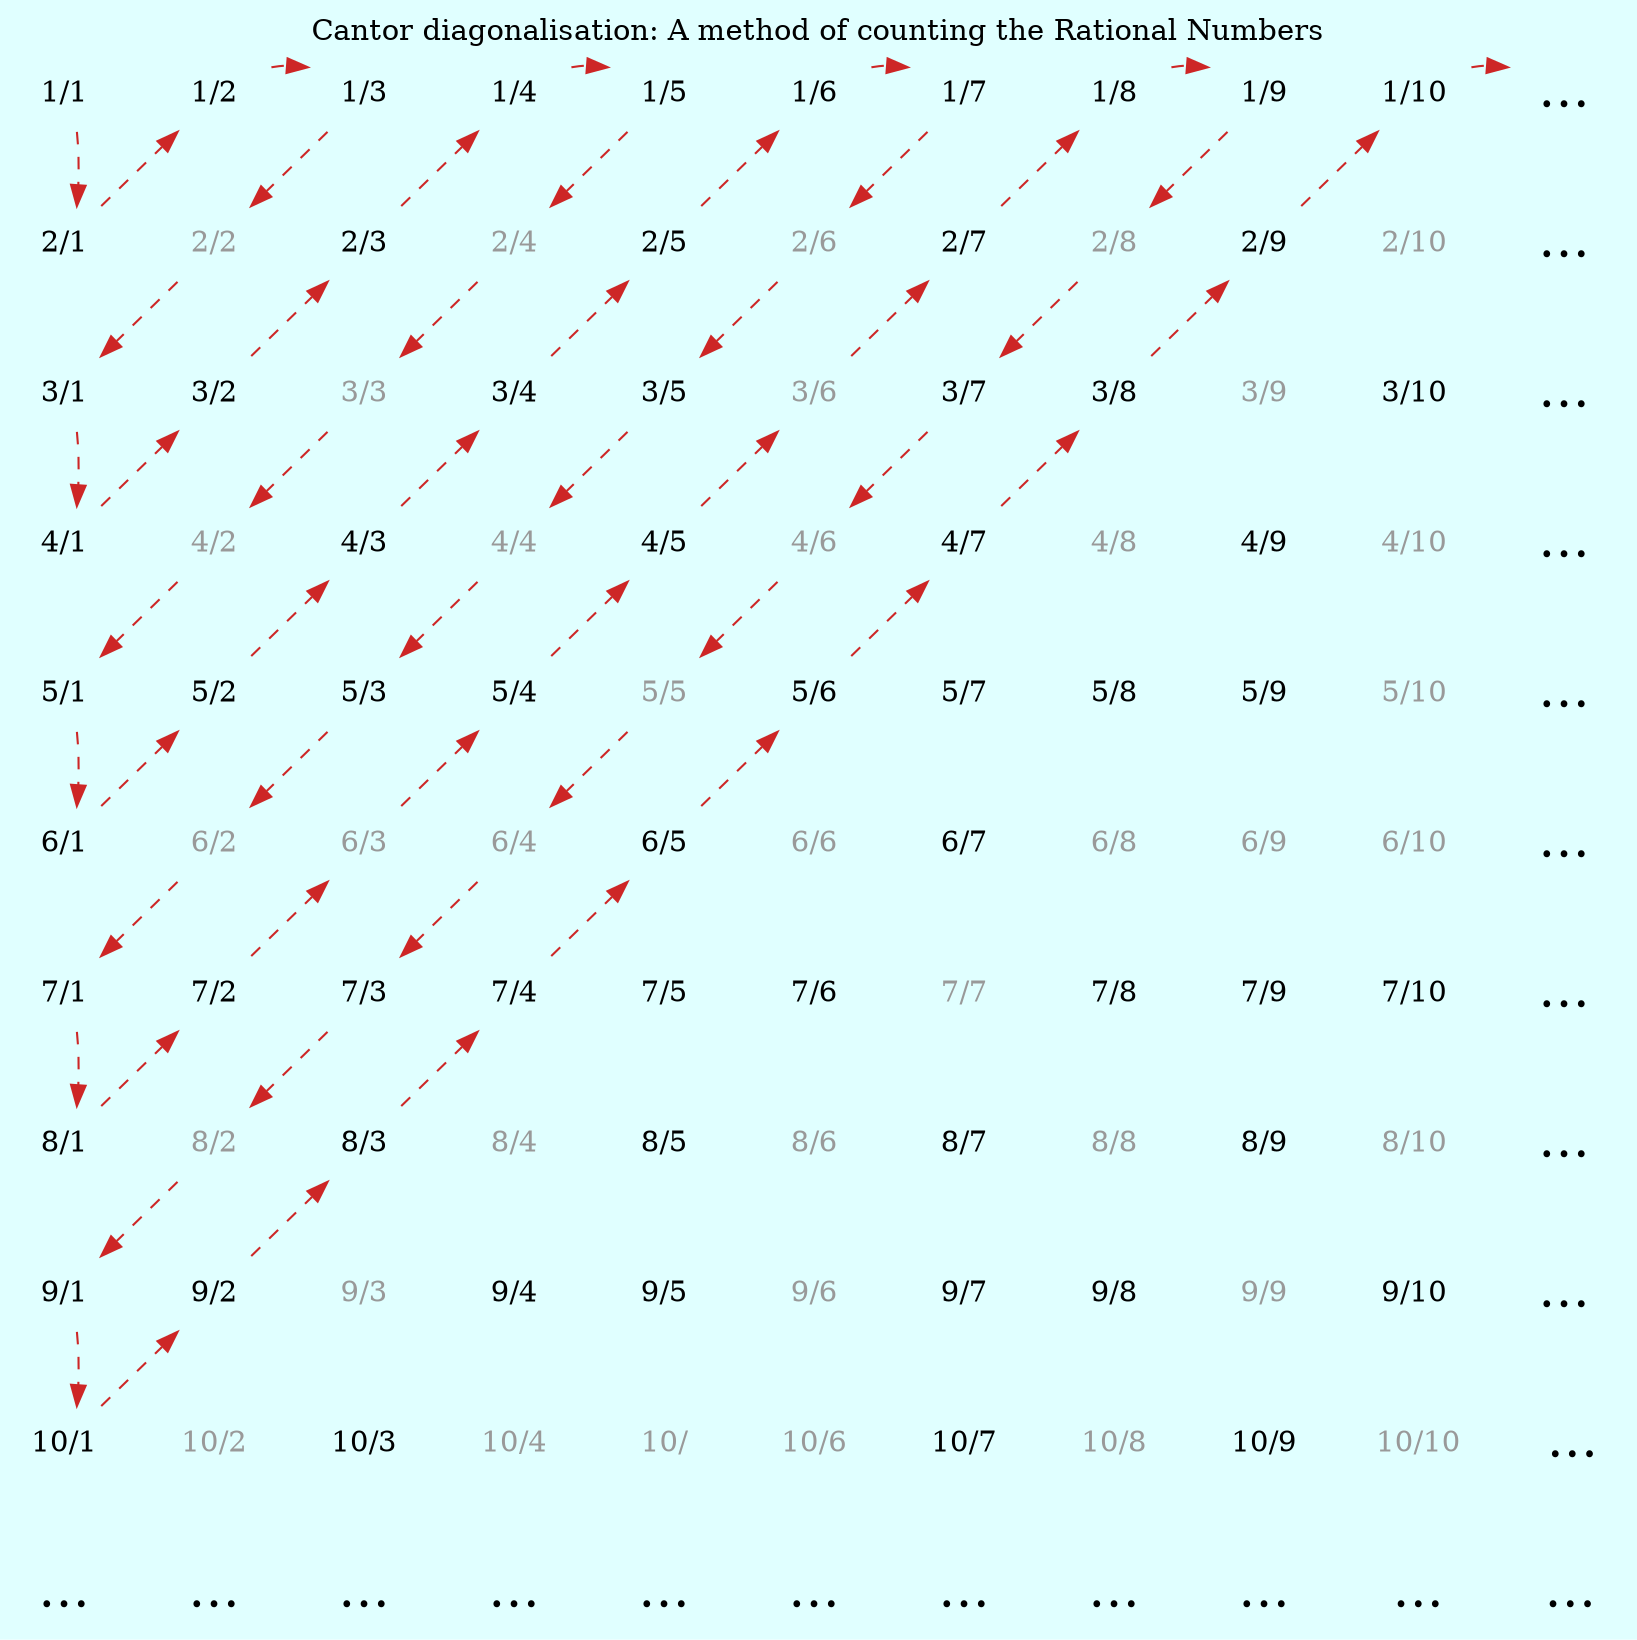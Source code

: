 digraph
{
    layout=dot
    label="Cantor diagonalisation: A method of counting the Rational Numbers"
    labelloc = "t"
    node [shape=plaintext]
    bgcolor=lightcyan
    edge [style=invis]

    // nodes for the "..." placeholder
    placeholder_1_11 [label = "...", fontsize=25]
    placeholder_2_11 [label = "...", fontsize=25]
    placeholder_3_11 [label = "...", fontsize=25]
    placeholder_4_11 [label = "...", fontsize=25]
    placeholder_5_11 [label = "...", fontsize=25]
    placeholder_6_11 [label = "...", fontsize=25]
    placeholder_7_11 [label = "...", fontsize=25]
    placeholder_8_11 [label = "...", fontsize=25]
    placeholder_9_11 [label = "...", fontsize=25]
    placeholder_10_11 [label = "...", fontsize=25]
    placeholder_11_11 [label = "...", fontsize=25]
    placeholder_11_1 [label = "...", fontsize=25]
    placeholder_11_2 [label = "...", fontsize=25]
    placeholder_11_3 [label = "...", fontsize=25]
    placeholder_11_4 [label = "...", fontsize=25]
    placeholder_11_5 [label = "...", fontsize=25]
    placeholder_11_6 [label = "...", fontsize=25]
    placeholder_11_7 [label = "...", fontsize=25]
    placeholder_11_8 [label = "...", fontsize=25]
    placeholder_11_9 [label = "...", fontsize=25]
    placeholder_11_10 [label = "...", fontsize=25]

    // nodes for the composite (non-coprime) fractions
    composite_2_2 [label="2/2", fontcolor="gray60"]
    composite_2_4 [label="2/4", fontcolor="gray60"]
    composite_2_6 [label="2/6", fontcolor="gray60"]
    composite_2_8 [label="2/8", fontcolor="gray60"]
    composite_2_10 [label="2/10", fontcolor="gray60"]

    composite_3_3 [label="3/3", fontcolor="gray60"]
    composite_3_6 [label="3/6", fontcolor="gray60"]
    composite_3_9 [label="3/9", fontcolor="gray60"]

    composite_4_2 [label="4/2", fontcolor="gray60"]
    composite_4_4 [label="4/4", fontcolor="gray60"]
    composite_4_6 [label="4/6", fontcolor="gray60"]
    composite_4_8 [label="4/8", fontcolor="gray60"]
    composite_4_10 [label="4/10", fontcolor="gray60"]

    composite_5_5 [label="5/5", fontcolor="gray60"]
    composite_5_10 [label="5/10", fontcolor="gray60"]

    composite_6_2 [label="6/2", fontcolor="gray60"]
    composite_6_3 [label="6/3", fontcolor="gray60"]
    composite_6_4 [label="6/4", fontcolor="gray60"]
    composite_6_6 [label="6/6", fontcolor="gray60"]
    composite_6_8 [label="6/8", fontcolor="gray60"]
    composite_6_9 [label="6/9", fontcolor="gray60"]
    composite_6_10 [label="6/10", fontcolor="gray60"]

    composite_7_7 [label="7/7", fontcolor="gray60"]

    composite_8_2 [label="8/2", fontcolor="gray60"]
    composite_8_4 [label="8/4", fontcolor="gray60"]
    composite_8_6 [label="8/6", fontcolor="gray60"]
    composite_8_8 [label="8/8", fontcolor="gray60"]
    composite_8_10 [label="8/10", fontcolor="gray60"]

    composite_9_3 [label="9/3", fontcolor="gray60"]
    composite_9_6 [label="9/6", fontcolor="gray60"]
    composite_9_9 [label="9/9", fontcolor="gray60"]

    composite_10_2 [label="10/2", fontcolor="gray60"]
    composite_10_4 [label="10/4", fontcolor="gray60"]
    composite_10_5 [label="10/", fontcolor="gray60"]
    composite_10_6 [label="10/6", fontcolor="gray60"]
    composite_10_8 [label="10/8", fontcolor="gray60"]
    composite_10_10 [label="10/10", fontcolor="gray60"]

    // Define the grid rows
    rank=same {"1/1" -> "1/2" -> "1/3" -> "1/4" -> "1/5" -> "1/6" -> "1/7" -> "1/8" -> "1/9" -> "1/10" -> placeholder_1_11}
    rank=same {"2/1" -> composite_2_2 -> "2/3" -> composite_2_4 -> "2/5" -> composite_2_6 -> "2/7" -> composite_2_8 -> "2/9" -> composite_2_10 -> placeholder_2_11}
    rank=same {"3/1" -> "3/2" -> composite_3_3 -> "3/4" -> "3/5" -> composite_3_6 -> "3/7" -> "3/8" -> composite_3_9 -> "3/10" -> placeholder_3_11}
    rank=same {"4/1" -> composite_4_2 -> "4/3" -> composite_4_4 -> "4/5" -> composite_4_6 -> "4/7" -> composite_4_8 -> "4/9" -> composite_4_10 -> placeholder_4_11}
    rank=same {"5/1" -> "5/2" -> "5/3" -> "5/4" -> composite_5_5 -> "5/6" -> "5/7" -> "5/8" -> "5/9" -> composite_5_10 -> placeholder_5_11}
    rank=same {"6/1" -> composite_6_2 -> composite_6_3 -> composite_6_4 -> "6/5" -> composite_6_6 -> "6/7" -> composite_6_8 -> composite_6_9 -> composite_6_10 -> placeholder_6_11}
    rank=same {"7/1" -> "7/2" -> "7/3" -> "7/4" -> "7/5" -> "7/6" -> composite_7_7 -> "7/8" -> "7/9" -> "7/10" -> placeholder_7_11}
    rank=same {"8/1" -> composite_8_2 -> "8/3" -> composite_8_4 -> "8/5" -> composite_8_6 -> "8/7" -> composite_8_8 -> "8/9" -> composite_8_10 -> placeholder_8_11}
    rank=same {"9/1" -> "9/2" -> composite_9_3 -> "9/4" -> "9/5" -> composite_9_6 -> "9/7" -> "9/8" -> composite_9_9 -> "9/10" -> placeholder_9_11}
    rank=same {"10/1" -> composite_10_2 -> "10/3" -> composite_10_4 -> composite_10_5 -> composite_10_6 -> "10/7" -> composite_10_8 -> "10/9" -> composite_10_10 -> placeholder_10_11}
    rank=same {placeholder_11_1 -> placeholder_11_2 -> placeholder_11_3 -> placeholder_11_4 -> placeholder_11_5 -> placeholder_11_6 -> placeholder_11_7 -> placeholder_11_8 -> placeholder_11_9 -> placeholder_11_10 -> placeholder_11_11}

    // Define the grid columns
    "1/1" -> "2/1" -> "3/1" -> "4/1" -> "5/1" -> "6/1" -> "7/1" -> "8/1" -> "9/1" -> "10/1" -> placeholder_11_1
    "1/2" -> composite_2_2 -> "3/2" -> composite_4_2 -> "5/2" -> composite_6_2 -> "7/2" -> composite_8_2 -> "9/2" -> composite_10_2 -> placeholder_11_2
    "1/3" -> "2/3" -> composite_3_3 -> "4/3" -> "5/3" -> composite_6_3 -> "7/3" -> "8/3" -> composite_9_3 -> "10/3" -> placeholder_11_3
    "1/4" -> composite_2_4 -> "3/4" -> composite_4_4 -> "5/4" -> composite_6_4 -> "7/4" -> composite_8_4 -> "9/4" -> composite_10_4 -> placeholder_11_4
    "1/5" -> "2/5" -> "3/5" -> "4/5" -> composite_5_5 -> "6/5" -> "7/5" -> "8/5" -> "9/5" -> composite_10_5 -> placeholder_11_5
    "1/6" -> composite_2_6 -> composite_3_6 -> composite_4_6 -> "5/6" -> composite_6_6 -> "7/6" -> composite_8_6 -> composite_9_6 -> composite_10_6 -> placeholder_11_6
    "1/7" -> "2/7" -> "3/7" -> "4/7" -> "5/7" -> "6/7" -> composite_7_7 -> "8/7" -> "9/7" -> "10/7" -> placeholder_11_7
    "1/8" -> composite_2_8 -> "3/8" -> composite_4_8 -> "5/8" -> composite_6_8 -> "7/8" -> composite_8_8 -> "9/8" -> composite_10_8 -> placeholder_11_8
    "1/9" -> "2/9" -> composite_3_9 -> "4/9" -> "5/9" -> composite_6_9 -> "7/9" -> "8/9" -> composite_9_9 -> "10/9" -> placeholder_11_9
    "1/10" -> composite_2_10 -> "3/10" -> composite_4_10 -> composite_5_10 -> composite_6_10 -> "7/10" -> composite_8_10 -> "9/10" -> composite_10_10 -> placeholder_11_10
    placeholder_1_11 -> placeholder_2_11 -> placeholder_3_11 -> placeholder_4_11 -> placeholder_5_11 -> placeholder_6_11 -> placeholder_7_11 -> placeholder_8_11 -> placeholder_9_11 -> placeholder_10_11 -> placeholder_11_11

    // Define the enumeration path
    "1/1" -> "2/1" -> "1/2" -> "1/3" -> composite_2_2 -> "3/1" -> "4/1" -> "3/2" -> "2/3" -> "1/4" -> "1/5" -> composite_2_4 -> composite_3_3 -> composite_4_2 -> "5/1" -> "6/1" -> "5/2" -> "4/3" -> "3/4" -> "2/5" -> "1/6" -> "1/7" -> composite_2_6 -> "3/5" -> composite_4_4 -> "5/3" -> composite_6_2 -> "7/1" -> "8/1" -> "7/2" -> composite_6_3 -> "5/4" -> "4/5" -> composite_3_6 -> "2/7" -> "1/8" -> "1/9" -> composite_2_8 -> "3/7" -> composite_4_6 -> composite_5_5 -> composite_6_4 -> "7/3" -> composite_8_2 -> "9/1" -> "10/1" -> "9/2" -> "8/3" -> "7/4" -> "6/5" -> "5/6" -> "4/7" -> "3/8" -> "2/9" -> "1/10" [style=dashed, color=firebrick3]
    "1/10" -> placeholder_1_11 [style=dashed, color=firebrick3]


}
